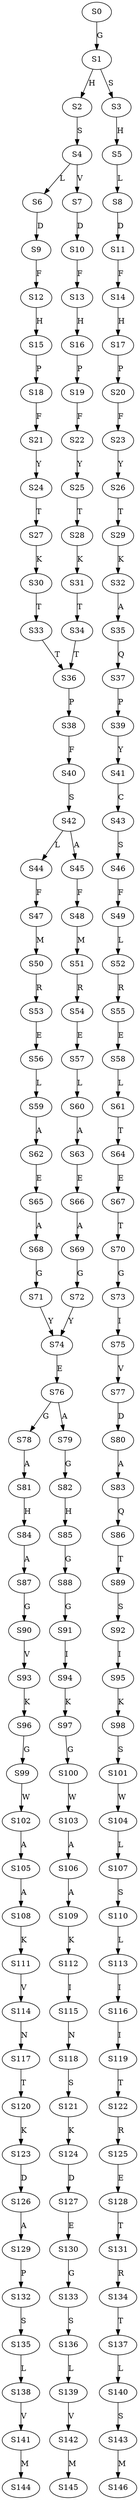 strict digraph  {
	S0 -> S1 [ label = G ];
	S1 -> S2 [ label = H ];
	S1 -> S3 [ label = S ];
	S2 -> S4 [ label = S ];
	S3 -> S5 [ label = H ];
	S4 -> S6 [ label = L ];
	S4 -> S7 [ label = V ];
	S5 -> S8 [ label = L ];
	S6 -> S9 [ label = D ];
	S7 -> S10 [ label = D ];
	S8 -> S11 [ label = D ];
	S9 -> S12 [ label = F ];
	S10 -> S13 [ label = F ];
	S11 -> S14 [ label = F ];
	S12 -> S15 [ label = H ];
	S13 -> S16 [ label = H ];
	S14 -> S17 [ label = H ];
	S15 -> S18 [ label = P ];
	S16 -> S19 [ label = P ];
	S17 -> S20 [ label = P ];
	S18 -> S21 [ label = F ];
	S19 -> S22 [ label = F ];
	S20 -> S23 [ label = F ];
	S21 -> S24 [ label = Y ];
	S22 -> S25 [ label = Y ];
	S23 -> S26 [ label = Y ];
	S24 -> S27 [ label = T ];
	S25 -> S28 [ label = T ];
	S26 -> S29 [ label = T ];
	S27 -> S30 [ label = K ];
	S28 -> S31 [ label = K ];
	S29 -> S32 [ label = K ];
	S30 -> S33 [ label = T ];
	S31 -> S34 [ label = T ];
	S32 -> S35 [ label = A ];
	S33 -> S36 [ label = T ];
	S34 -> S36 [ label = T ];
	S35 -> S37 [ label = Q ];
	S36 -> S38 [ label = P ];
	S37 -> S39 [ label = P ];
	S38 -> S40 [ label = F ];
	S39 -> S41 [ label = Y ];
	S40 -> S42 [ label = S ];
	S41 -> S43 [ label = C ];
	S42 -> S44 [ label = L ];
	S42 -> S45 [ label = A ];
	S43 -> S46 [ label = S ];
	S44 -> S47 [ label = F ];
	S45 -> S48 [ label = F ];
	S46 -> S49 [ label = F ];
	S47 -> S50 [ label = M ];
	S48 -> S51 [ label = M ];
	S49 -> S52 [ label = L ];
	S50 -> S53 [ label = R ];
	S51 -> S54 [ label = R ];
	S52 -> S55 [ label = R ];
	S53 -> S56 [ label = E ];
	S54 -> S57 [ label = E ];
	S55 -> S58 [ label = E ];
	S56 -> S59 [ label = L ];
	S57 -> S60 [ label = L ];
	S58 -> S61 [ label = L ];
	S59 -> S62 [ label = A ];
	S60 -> S63 [ label = A ];
	S61 -> S64 [ label = T ];
	S62 -> S65 [ label = E ];
	S63 -> S66 [ label = E ];
	S64 -> S67 [ label = E ];
	S65 -> S68 [ label = A ];
	S66 -> S69 [ label = A ];
	S67 -> S70 [ label = T ];
	S68 -> S71 [ label = G ];
	S69 -> S72 [ label = G ];
	S70 -> S73 [ label = G ];
	S71 -> S74 [ label = Y ];
	S72 -> S74 [ label = Y ];
	S73 -> S75 [ label = I ];
	S74 -> S76 [ label = E ];
	S75 -> S77 [ label = V ];
	S76 -> S78 [ label = G ];
	S76 -> S79 [ label = A ];
	S77 -> S80 [ label = D ];
	S78 -> S81 [ label = A ];
	S79 -> S82 [ label = G ];
	S80 -> S83 [ label = A ];
	S81 -> S84 [ label = H ];
	S82 -> S85 [ label = H ];
	S83 -> S86 [ label = Q ];
	S84 -> S87 [ label = A ];
	S85 -> S88 [ label = G ];
	S86 -> S89 [ label = T ];
	S87 -> S90 [ label = G ];
	S88 -> S91 [ label = G ];
	S89 -> S92 [ label = S ];
	S90 -> S93 [ label = V ];
	S91 -> S94 [ label = I ];
	S92 -> S95 [ label = I ];
	S93 -> S96 [ label = K ];
	S94 -> S97 [ label = K ];
	S95 -> S98 [ label = K ];
	S96 -> S99 [ label = G ];
	S97 -> S100 [ label = G ];
	S98 -> S101 [ label = S ];
	S99 -> S102 [ label = W ];
	S100 -> S103 [ label = W ];
	S101 -> S104 [ label = W ];
	S102 -> S105 [ label = A ];
	S103 -> S106 [ label = A ];
	S104 -> S107 [ label = L ];
	S105 -> S108 [ label = A ];
	S106 -> S109 [ label = A ];
	S107 -> S110 [ label = S ];
	S108 -> S111 [ label = K ];
	S109 -> S112 [ label = K ];
	S110 -> S113 [ label = L ];
	S111 -> S114 [ label = V ];
	S112 -> S115 [ label = I ];
	S113 -> S116 [ label = I ];
	S114 -> S117 [ label = N ];
	S115 -> S118 [ label = N ];
	S116 -> S119 [ label = I ];
	S117 -> S120 [ label = T ];
	S118 -> S121 [ label = S ];
	S119 -> S122 [ label = T ];
	S120 -> S123 [ label = K ];
	S121 -> S124 [ label = K ];
	S122 -> S125 [ label = R ];
	S123 -> S126 [ label = D ];
	S124 -> S127 [ label = D ];
	S125 -> S128 [ label = E ];
	S126 -> S129 [ label = A ];
	S127 -> S130 [ label = E ];
	S128 -> S131 [ label = T ];
	S129 -> S132 [ label = P ];
	S130 -> S133 [ label = G ];
	S131 -> S134 [ label = R ];
	S132 -> S135 [ label = S ];
	S133 -> S136 [ label = S ];
	S134 -> S137 [ label = T ];
	S135 -> S138 [ label = L ];
	S136 -> S139 [ label = L ];
	S137 -> S140 [ label = L ];
	S138 -> S141 [ label = V ];
	S139 -> S142 [ label = V ];
	S140 -> S143 [ label = S ];
	S141 -> S144 [ label = M ];
	S142 -> S145 [ label = M ];
	S143 -> S146 [ label = M ];
}
